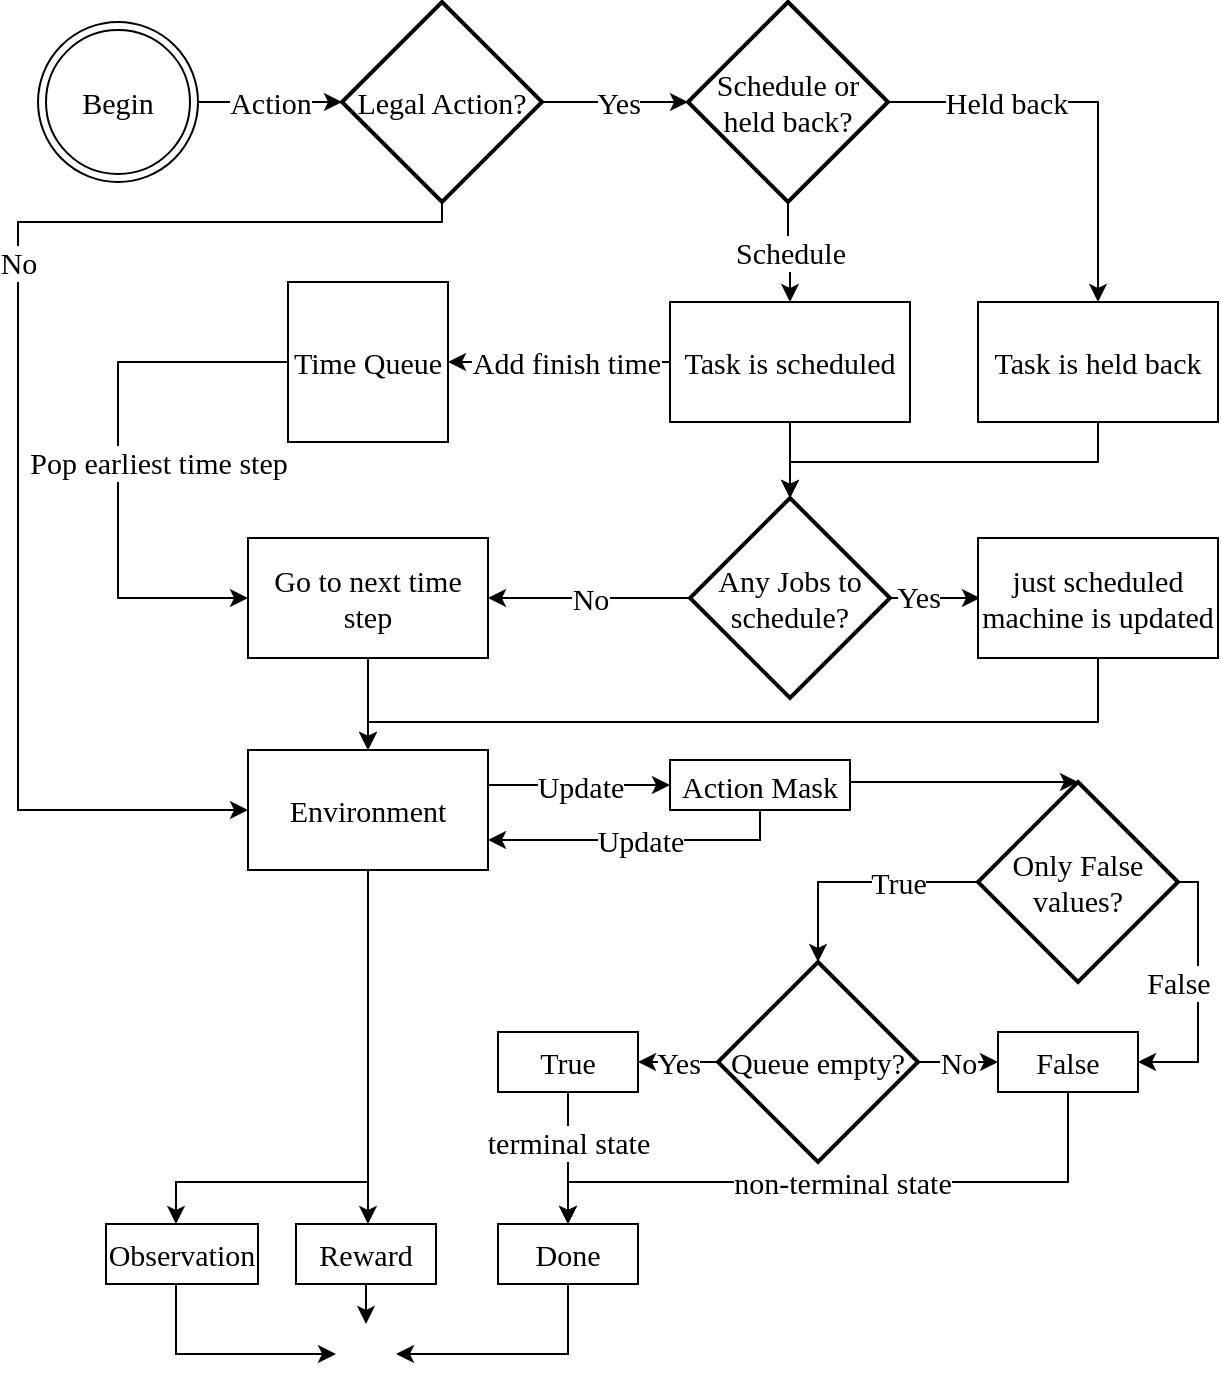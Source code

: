 <mxfile version="20.6.0" type="github">
  <diagram id="pKVKCNvR2xx5HnQq3LM-" name="Seite-1">
    <mxGraphModel dx="1425" dy="699" grid="1" gridSize="10" guides="1" tooltips="1" connect="1" arrows="1" fold="1" page="1" pageScale="1" pageWidth="827" pageHeight="1169" math="0" shadow="0">
      <root>
        <mxCell id="0" />
        <mxCell id="1" parent="0" />
        <mxCell id="2T9oRsYmK2BQGuisZfUG-3" value="Action" style="edgeStyle=orthogonalEdgeStyle;rounded=0;orthogonalLoop=1;jettySize=auto;html=1;entryX=0;entryY=0.5;entryDx=0;entryDy=0;entryPerimeter=0;fontFamily=Times New Roman;fontSize=15;" edge="1" parent="1" source="2T9oRsYmK2BQGuisZfUG-2" target="2T9oRsYmK2BQGuisZfUG-5">
          <mxGeometry relative="1" as="geometry">
            <mxPoint x="160" y="210" as="targetPoint" />
          </mxGeometry>
        </mxCell>
        <mxCell id="2T9oRsYmK2BQGuisZfUG-2" value="Begin" style="ellipse;shape=doubleEllipse;whiteSpace=wrap;html=1;aspect=fixed;fontFamily=Times New Roman;fontSize=15;" vertex="1" parent="1">
          <mxGeometry x="60" y="170" width="80" height="80" as="geometry" />
        </mxCell>
        <mxCell id="2T9oRsYmK2BQGuisZfUG-11" value="Yes" style="edgeStyle=orthogonalEdgeStyle;rounded=0;orthogonalLoop=1;jettySize=auto;html=1;fontFamily=Times New Roman;fontSize=15;" edge="1" parent="1" source="2T9oRsYmK2BQGuisZfUG-5" target="2T9oRsYmK2BQGuisZfUG-24">
          <mxGeometry x="0.041" relative="1" as="geometry">
            <mxPoint x="350" y="210.034" as="targetPoint" />
            <mxPoint as="offset" />
          </mxGeometry>
        </mxCell>
        <mxCell id="2T9oRsYmK2BQGuisZfUG-43" value="No" style="edgeStyle=orthogonalEdgeStyle;rounded=0;orthogonalLoop=1;jettySize=auto;html=1;fontFamily=Times New Roman;fontSize=15;" edge="1" parent="1" source="2T9oRsYmK2BQGuisZfUG-5" target="2T9oRsYmK2BQGuisZfUG-9">
          <mxGeometry x="-0.233" relative="1" as="geometry">
            <Array as="points">
              <mxPoint x="262" y="270" />
              <mxPoint x="50" y="270" />
              <mxPoint x="50" y="564" />
            </Array>
            <mxPoint as="offset" />
          </mxGeometry>
        </mxCell>
        <mxCell id="2T9oRsYmK2BQGuisZfUG-5" value="Legal Action?" style="strokeWidth=2;html=1;shape=mxgraph.flowchart.decision;whiteSpace=wrap;fontFamily=Times New Roman;fontSize=15;" vertex="1" parent="1">
          <mxGeometry x="212" y="160" width="100" height="100" as="geometry" />
        </mxCell>
        <mxCell id="2T9oRsYmK2BQGuisZfUG-48" value="Update" style="edgeStyle=orthogonalEdgeStyle;rounded=0;orthogonalLoop=1;jettySize=auto;html=1;entryX=0;entryY=0.5;entryDx=0;entryDy=0;fontFamily=Times New Roman;fontSize=15;" edge="1" parent="1" source="2T9oRsYmK2BQGuisZfUG-9" target="2T9oRsYmK2BQGuisZfUG-16">
          <mxGeometry relative="1" as="geometry">
            <Array as="points">
              <mxPoint x="331" y="552" />
            </Array>
          </mxGeometry>
        </mxCell>
        <mxCell id="2T9oRsYmK2BQGuisZfUG-57" style="edgeStyle=orthogonalEdgeStyle;rounded=0;orthogonalLoop=1;jettySize=auto;html=1;fontFamily=Times New Roman;fontSize=15;" edge="1" parent="1" source="2T9oRsYmK2BQGuisZfUG-9" target="2T9oRsYmK2BQGuisZfUG-15">
          <mxGeometry relative="1" as="geometry">
            <Array as="points">
              <mxPoint x="225" y="719" />
              <mxPoint x="225" y="719" />
            </Array>
          </mxGeometry>
        </mxCell>
        <mxCell id="2T9oRsYmK2BQGuisZfUG-58" style="edgeStyle=orthogonalEdgeStyle;rounded=0;orthogonalLoop=1;jettySize=auto;html=1;fontFamily=Times New Roman;fontSize=15;" edge="1" parent="1" target="2T9oRsYmK2BQGuisZfUG-14">
          <mxGeometry relative="1" as="geometry">
            <mxPoint x="225" y="594" as="sourcePoint" />
            <mxPoint x="105" y="770" as="targetPoint" />
            <Array as="points">
              <mxPoint x="225" y="750" />
              <mxPoint x="129" y="750" />
            </Array>
          </mxGeometry>
        </mxCell>
        <mxCell id="2T9oRsYmK2BQGuisZfUG-9" value="Environment" style="rounded=0;whiteSpace=wrap;html=1;fontFamily=Times New Roman;fontSize=15;" vertex="1" parent="1">
          <mxGeometry x="165" y="534" width="120" height="60" as="geometry" />
        </mxCell>
        <mxCell id="2T9oRsYmK2BQGuisZfUG-33" style="edgeStyle=orthogonalEdgeStyle;rounded=0;orthogonalLoop=1;jettySize=auto;html=1;fontFamily=Times New Roman;fontSize=15;" edge="1" parent="1" source="2T9oRsYmK2BQGuisZfUG-12" target="2T9oRsYmK2BQGuisZfUG-30">
          <mxGeometry relative="1" as="geometry" />
        </mxCell>
        <mxCell id="2T9oRsYmK2BQGuisZfUG-34" value="Add finish time" style="edgeLabel;html=1;align=center;verticalAlign=middle;resizable=0;points=[];fontSize=15;fontFamily=Times New Roman;" vertex="1" connectable="0" parent="2T9oRsYmK2BQGuisZfUG-33">
          <mxGeometry x="0.448" relative="1" as="geometry">
            <mxPoint x="28" as="offset" />
          </mxGeometry>
        </mxCell>
        <mxCell id="2T9oRsYmK2BQGuisZfUG-35" style="edgeStyle=orthogonalEdgeStyle;rounded=0;orthogonalLoop=1;jettySize=auto;html=1;entryX=0.5;entryY=0;entryDx=0;entryDy=0;entryPerimeter=0;fontFamily=Times New Roman;fontSize=15;" edge="1" parent="1" source="2T9oRsYmK2BQGuisZfUG-12" target="2T9oRsYmK2BQGuisZfUG-20">
          <mxGeometry relative="1" as="geometry">
            <Array as="points">
              <mxPoint x="436" y="390" />
              <mxPoint x="436" y="390" />
            </Array>
          </mxGeometry>
        </mxCell>
        <mxCell id="2T9oRsYmK2BQGuisZfUG-12" value="Task is scheduled" style="rounded=0;whiteSpace=wrap;html=1;fontFamily=Times New Roman;fontSize=15;" vertex="1" parent="1">
          <mxGeometry x="376" y="310" width="120" height="60" as="geometry" />
        </mxCell>
        <mxCell id="2T9oRsYmK2BQGuisZfUG-64" style="edgeStyle=orthogonalEdgeStyle;rounded=0;orthogonalLoop=1;jettySize=auto;html=1;fontFamily=Times New Roman;fontSize=15;" edge="1" parent="1" source="2T9oRsYmK2BQGuisZfUG-14">
          <mxGeometry relative="1" as="geometry">
            <mxPoint x="209.0" y="836.034" as="targetPoint" />
            <Array as="points">
              <mxPoint x="129" y="836" />
            </Array>
          </mxGeometry>
        </mxCell>
        <mxCell id="2T9oRsYmK2BQGuisZfUG-14" value="Observation" style="rounded=0;whiteSpace=wrap;html=1;fontFamily=Times New Roman;fontSize=15;" vertex="1" parent="1">
          <mxGeometry x="94" y="771" width="76" height="30" as="geometry" />
        </mxCell>
        <mxCell id="2T9oRsYmK2BQGuisZfUG-65" style="edgeStyle=orthogonalEdgeStyle;rounded=0;orthogonalLoop=1;jettySize=auto;html=1;entryX=0.5;entryY=0;entryDx=0;entryDy=0;fontFamily=Times New Roman;fontSize=15;" edge="1" parent="1" source="2T9oRsYmK2BQGuisZfUG-15">
          <mxGeometry relative="1" as="geometry">
            <mxPoint x="224.0" y="821" as="targetPoint" />
          </mxGeometry>
        </mxCell>
        <mxCell id="2T9oRsYmK2BQGuisZfUG-15" value="Reward" style="rounded=0;whiteSpace=wrap;html=1;fontFamily=Times New Roman;fontSize=15;" vertex="1" parent="1">
          <mxGeometry x="189" y="771" width="70" height="30" as="geometry" />
        </mxCell>
        <mxCell id="2T9oRsYmK2BQGuisZfUG-49" value="Update" style="edgeStyle=orthogonalEdgeStyle;rounded=0;orthogonalLoop=1;jettySize=auto;html=1;entryX=1;entryY=0.75;entryDx=0;entryDy=0;fontFamily=Times New Roman;fontSize=15;" edge="1" parent="1" source="2T9oRsYmK2BQGuisZfUG-16" target="2T9oRsYmK2BQGuisZfUG-9">
          <mxGeometry relative="1" as="geometry">
            <Array as="points">
              <mxPoint x="421" y="579" />
            </Array>
          </mxGeometry>
        </mxCell>
        <mxCell id="2T9oRsYmK2BQGuisZfUG-68" style="edgeStyle=orthogonalEdgeStyle;rounded=0;orthogonalLoop=1;jettySize=auto;html=1;entryX=0.5;entryY=0;entryDx=0;entryDy=0;entryPerimeter=0;fontFamily=Times New Roman;fontSize=15;" edge="1" parent="1" source="2T9oRsYmK2BQGuisZfUG-16" target="2T9oRsYmK2BQGuisZfUG-67">
          <mxGeometry relative="1" as="geometry">
            <Array as="points">
              <mxPoint x="480" y="550" />
              <mxPoint x="480" y="550" />
            </Array>
          </mxGeometry>
        </mxCell>
        <mxCell id="2T9oRsYmK2BQGuisZfUG-16" value="Action Mask" style="rounded=0;whiteSpace=wrap;html=1;fontFamily=Times New Roman;fontSize=15;" vertex="1" parent="1">
          <mxGeometry x="376" y="539" width="90" height="25" as="geometry" />
        </mxCell>
        <mxCell id="2T9oRsYmK2BQGuisZfUG-22" value="No" style="edgeStyle=orthogonalEdgeStyle;rounded=0;orthogonalLoop=1;jettySize=auto;html=1;fontFamily=Times New Roman;fontSize=15;" edge="1" parent="1" source="2T9oRsYmK2BQGuisZfUG-20" target="2T9oRsYmK2BQGuisZfUG-21">
          <mxGeometry relative="1" as="geometry" />
        </mxCell>
        <mxCell id="2T9oRsYmK2BQGuisZfUG-28" value="Yes" style="edgeStyle=orthogonalEdgeStyle;rounded=0;orthogonalLoop=1;jettySize=auto;html=1;fontFamily=Times New Roman;fontSize=15;" edge="1" parent="1">
          <mxGeometry x="-0.409" y="1" relative="1" as="geometry">
            <mxPoint x="487" y="458" as="sourcePoint" />
            <mxPoint x="531" y="458" as="targetPoint" />
            <mxPoint as="offset" />
          </mxGeometry>
        </mxCell>
        <mxCell id="2T9oRsYmK2BQGuisZfUG-20" value="Any Jobs to schedule?" style="strokeWidth=2;html=1;shape=mxgraph.flowchart.decision;whiteSpace=wrap;fontFamily=Times New Roman;fontSize=15;" vertex="1" parent="1">
          <mxGeometry x="386" y="408" width="100" height="100" as="geometry" />
        </mxCell>
        <mxCell id="2T9oRsYmK2BQGuisZfUG-47" style="edgeStyle=orthogonalEdgeStyle;rounded=0;orthogonalLoop=1;jettySize=auto;html=1;entryX=0.5;entryY=0;entryDx=0;entryDy=0;fontFamily=Times New Roman;fontSize=15;" edge="1" parent="1" source="2T9oRsYmK2BQGuisZfUG-21" target="2T9oRsYmK2BQGuisZfUG-9">
          <mxGeometry relative="1" as="geometry" />
        </mxCell>
        <mxCell id="2T9oRsYmK2BQGuisZfUG-21" value="Go to next time step" style="rounded=0;whiteSpace=wrap;html=1;fontFamily=Times New Roman;fontSize=15;" vertex="1" parent="1">
          <mxGeometry x="165" y="428" width="120" height="60" as="geometry" />
        </mxCell>
        <mxCell id="2T9oRsYmK2BQGuisZfUG-38" style="edgeStyle=orthogonalEdgeStyle;rounded=0;orthogonalLoop=1;jettySize=auto;html=1;fontFamily=Times New Roman;fontSize=15;" edge="1" parent="1" source="2T9oRsYmK2BQGuisZfUG-23" target="2T9oRsYmK2BQGuisZfUG-9">
          <mxGeometry relative="1" as="geometry">
            <Array as="points">
              <mxPoint x="590" y="520" />
              <mxPoint x="225" y="520" />
            </Array>
          </mxGeometry>
        </mxCell>
        <mxCell id="2T9oRsYmK2BQGuisZfUG-23" value="just scheduled machine is updated" style="rounded=0;whiteSpace=wrap;html=1;fontFamily=Times New Roman;fontSize=15;" vertex="1" parent="1">
          <mxGeometry x="530" y="428" width="120" height="60" as="geometry" />
        </mxCell>
        <mxCell id="2T9oRsYmK2BQGuisZfUG-25" value="Schedule" style="edgeStyle=orthogonalEdgeStyle;rounded=0;orthogonalLoop=1;jettySize=auto;html=1;entryX=0.5;entryY=0;entryDx=0;entryDy=0;fontFamily=Times New Roman;fontSize=15;" edge="1" parent="1" source="2T9oRsYmK2BQGuisZfUG-24" target="2T9oRsYmK2BQGuisZfUG-12">
          <mxGeometry relative="1" as="geometry" />
        </mxCell>
        <mxCell id="2T9oRsYmK2BQGuisZfUG-27" value="Held back" style="edgeStyle=orthogonalEdgeStyle;rounded=0;orthogonalLoop=1;jettySize=auto;html=1;entryX=0.5;entryY=0;entryDx=0;entryDy=0;fontFamily=Times New Roman;fontSize=15;" edge="1" parent="1" source="2T9oRsYmK2BQGuisZfUG-24" target="2T9oRsYmK2BQGuisZfUG-26">
          <mxGeometry x="-0.429" relative="1" as="geometry">
            <mxPoint as="offset" />
          </mxGeometry>
        </mxCell>
        <mxCell id="2T9oRsYmK2BQGuisZfUG-24" value="Schedule or held back?" style="strokeWidth=2;html=1;shape=mxgraph.flowchart.decision;whiteSpace=wrap;fontFamily=Times New Roman;fontSize=15;" vertex="1" parent="1">
          <mxGeometry x="385" y="160" width="100" height="100" as="geometry" />
        </mxCell>
        <mxCell id="2T9oRsYmK2BQGuisZfUG-36" style="edgeStyle=orthogonalEdgeStyle;rounded=0;orthogonalLoop=1;jettySize=auto;html=1;entryX=0.5;entryY=0;entryDx=0;entryDy=0;entryPerimeter=0;fontFamily=Times New Roman;fontSize=15;" edge="1" parent="1" source="2T9oRsYmK2BQGuisZfUG-26" target="2T9oRsYmK2BQGuisZfUG-20">
          <mxGeometry relative="1" as="geometry">
            <Array as="points">
              <mxPoint x="590" y="390" />
              <mxPoint x="436" y="390" />
            </Array>
          </mxGeometry>
        </mxCell>
        <mxCell id="2T9oRsYmK2BQGuisZfUG-26" value="Task is held back" style="rounded=0;whiteSpace=wrap;html=1;fontFamily=Times New Roman;fontSize=15;" vertex="1" parent="1">
          <mxGeometry x="530" y="310" width="120" height="60" as="geometry" />
        </mxCell>
        <mxCell id="2T9oRsYmK2BQGuisZfUG-46" value="&lt;span style=&quot;caret-color: rgb(0, 0, 0); color: rgb(0, 0, 0); font-family: &amp;quot;Times New Roman&amp;quot;; font-size: 15px; font-style: normal; font-variant-caps: normal; font-weight: 400; letter-spacing: normal; text-align: center; text-indent: 0px; text-transform: none; word-spacing: 0px; -webkit-text-stroke-width: 0px; background-color: rgb(255, 255, 255); text-decoration: none; float: none; display: inline !important;&quot;&gt;Pop earliest time step&lt;/span&gt;" style="edgeStyle=orthogonalEdgeStyle;rounded=0;orthogonalLoop=1;jettySize=auto;html=1;entryX=0;entryY=0.5;entryDx=0;entryDy=0;fontFamily=Times New Roman;fontSize=15;" edge="1" parent="1" source="2T9oRsYmK2BQGuisZfUG-30" target="2T9oRsYmK2BQGuisZfUG-21">
          <mxGeometry x="0.007" y="20" relative="1" as="geometry">
            <Array as="points">
              <mxPoint x="100" y="340" />
              <mxPoint x="100" y="458" />
            </Array>
            <mxPoint as="offset" />
          </mxGeometry>
        </mxCell>
        <mxCell id="2T9oRsYmK2BQGuisZfUG-30" value="Time Queue" style="whiteSpace=wrap;html=1;aspect=fixed;fontFamily=Times New Roman;fontSize=15;" vertex="1" parent="1">
          <mxGeometry x="185" y="300" width="80" height="80" as="geometry" />
        </mxCell>
        <mxCell id="2T9oRsYmK2BQGuisZfUG-53" value="Yes" style="edgeStyle=orthogonalEdgeStyle;rounded=0;orthogonalLoop=1;jettySize=auto;html=1;entryX=1;entryY=0.5;entryDx=0;entryDy=0;fontFamily=Times New Roman;fontSize=15;" edge="1" parent="1" source="2T9oRsYmK2BQGuisZfUG-42" target="2T9oRsYmK2BQGuisZfUG-51">
          <mxGeometry relative="1" as="geometry" />
        </mxCell>
        <mxCell id="2T9oRsYmK2BQGuisZfUG-54" value="No" style="edgeStyle=orthogonalEdgeStyle;rounded=0;orthogonalLoop=1;jettySize=auto;html=1;entryX=0;entryY=0.5;entryDx=0;entryDy=0;fontFamily=Times New Roman;fontSize=15;" edge="1" parent="1" source="2T9oRsYmK2BQGuisZfUG-42" target="2T9oRsYmK2BQGuisZfUG-52">
          <mxGeometry relative="1" as="geometry" />
        </mxCell>
        <mxCell id="2T9oRsYmK2BQGuisZfUG-42" value="Queue empty?" style="strokeWidth=2;html=1;shape=mxgraph.flowchart.decision;whiteSpace=wrap;fontFamily=Times New Roman;fontSize=15;" vertex="1" parent="1">
          <mxGeometry x="400" y="640" width="100" height="100" as="geometry" />
        </mxCell>
        <mxCell id="2T9oRsYmK2BQGuisZfUG-66" style="edgeStyle=orthogonalEdgeStyle;rounded=0;orthogonalLoop=1;jettySize=auto;html=1;entryX=1;entryY=0.5;entryDx=0;entryDy=0;fontFamily=Times New Roman;fontSize=15;" edge="1" parent="1" source="2T9oRsYmK2BQGuisZfUG-44">
          <mxGeometry relative="1" as="geometry">
            <mxPoint x="239.0" y="836" as="targetPoint" />
            <Array as="points">
              <mxPoint x="325" y="836" />
            </Array>
          </mxGeometry>
        </mxCell>
        <mxCell id="2T9oRsYmK2BQGuisZfUG-44" value="Done" style="rounded=0;whiteSpace=wrap;html=1;fontFamily=Times New Roman;fontSize=15;" vertex="1" parent="1">
          <mxGeometry x="290" y="771" width="70" height="30" as="geometry" />
        </mxCell>
        <mxCell id="2T9oRsYmK2BQGuisZfUG-71" value="terminal state" style="edgeStyle=orthogonalEdgeStyle;rounded=0;orthogonalLoop=1;jettySize=auto;html=1;fontFamily=Times New Roman;fontSize=15;" edge="1" parent="1" source="2T9oRsYmK2BQGuisZfUG-51" target="2T9oRsYmK2BQGuisZfUG-44">
          <mxGeometry x="-0.242" relative="1" as="geometry">
            <mxPoint as="offset" />
          </mxGeometry>
        </mxCell>
        <mxCell id="2T9oRsYmK2BQGuisZfUG-51" value="True" style="rounded=0;whiteSpace=wrap;html=1;fontFamily=Times New Roman;fontSize=15;" vertex="1" parent="1">
          <mxGeometry x="290" y="675" width="70" height="30" as="geometry" />
        </mxCell>
        <mxCell id="2T9oRsYmK2BQGuisZfUG-72" value="non-terminal state" style="edgeStyle=orthogonalEdgeStyle;rounded=0;orthogonalLoop=1;jettySize=auto;html=1;entryX=0.5;entryY=0;entryDx=0;entryDy=0;fontFamily=Times New Roman;fontSize=15;" edge="1" parent="1" source="2T9oRsYmK2BQGuisZfUG-52" target="2T9oRsYmK2BQGuisZfUG-44">
          <mxGeometry relative="1" as="geometry">
            <Array as="points">
              <mxPoint x="575" y="750" />
              <mxPoint x="325" y="750" />
            </Array>
          </mxGeometry>
        </mxCell>
        <mxCell id="2T9oRsYmK2BQGuisZfUG-52" value="False" style="rounded=0;whiteSpace=wrap;html=1;fontFamily=Times New Roman;fontSize=15;" vertex="1" parent="1">
          <mxGeometry x="540" y="675" width="70" height="30" as="geometry" />
        </mxCell>
        <mxCell id="2T9oRsYmK2BQGuisZfUG-69" value="True" style="edgeStyle=orthogonalEdgeStyle;rounded=0;orthogonalLoop=1;jettySize=auto;html=1;entryX=0.5;entryY=0;entryDx=0;entryDy=0;entryPerimeter=0;fontFamily=Times New Roman;fontSize=15;" edge="1" parent="1" source="2T9oRsYmK2BQGuisZfUG-67" target="2T9oRsYmK2BQGuisZfUG-42">
          <mxGeometry x="-0.333" relative="1" as="geometry">
            <mxPoint as="offset" />
          </mxGeometry>
        </mxCell>
        <mxCell id="2T9oRsYmK2BQGuisZfUG-70" value="False" style="edgeStyle=orthogonalEdgeStyle;rounded=0;orthogonalLoop=1;jettySize=auto;html=1;entryX=1;entryY=0.5;entryDx=0;entryDy=0;fontFamily=Times New Roman;fontSize=15;" edge="1" parent="1" source="2T9oRsYmK2BQGuisZfUG-67" target="2T9oRsYmK2BQGuisZfUG-52">
          <mxGeometry x="-0.077" y="-10" relative="1" as="geometry">
            <Array as="points">
              <mxPoint x="640" y="600" />
              <mxPoint x="640" y="690" />
            </Array>
            <mxPoint as="offset" />
          </mxGeometry>
        </mxCell>
        <mxCell id="2T9oRsYmK2BQGuisZfUG-67" value="Only False values?" style="strokeWidth=2;html=1;shape=mxgraph.flowchart.decision;whiteSpace=wrap;fontFamily=Times New Roman;fontSize=15;" vertex="1" parent="1">
          <mxGeometry x="530" y="550" width="100" height="100" as="geometry" />
        </mxCell>
        <mxCell id="2T9oRsYmK2BQGuisZfUG-74" value="" style="shape=image;html=1;verticalAlign=top;verticalLabelPosition=bottom;labelBackgroundColor=#ffffff;imageAspect=0;aspect=fixed;image=https://cdn4.iconfinder.com/data/icons/ionicons/512/icon-ios7-circle-filled-128.png;labelBorderColor=default;fontFamily=Times New Roman;fontSize=15;fillColor=#000000;" vertex="1" parent="1">
          <mxGeometry x="205" y="820" width="38" height="38" as="geometry" />
        </mxCell>
      </root>
    </mxGraphModel>
  </diagram>
</mxfile>
